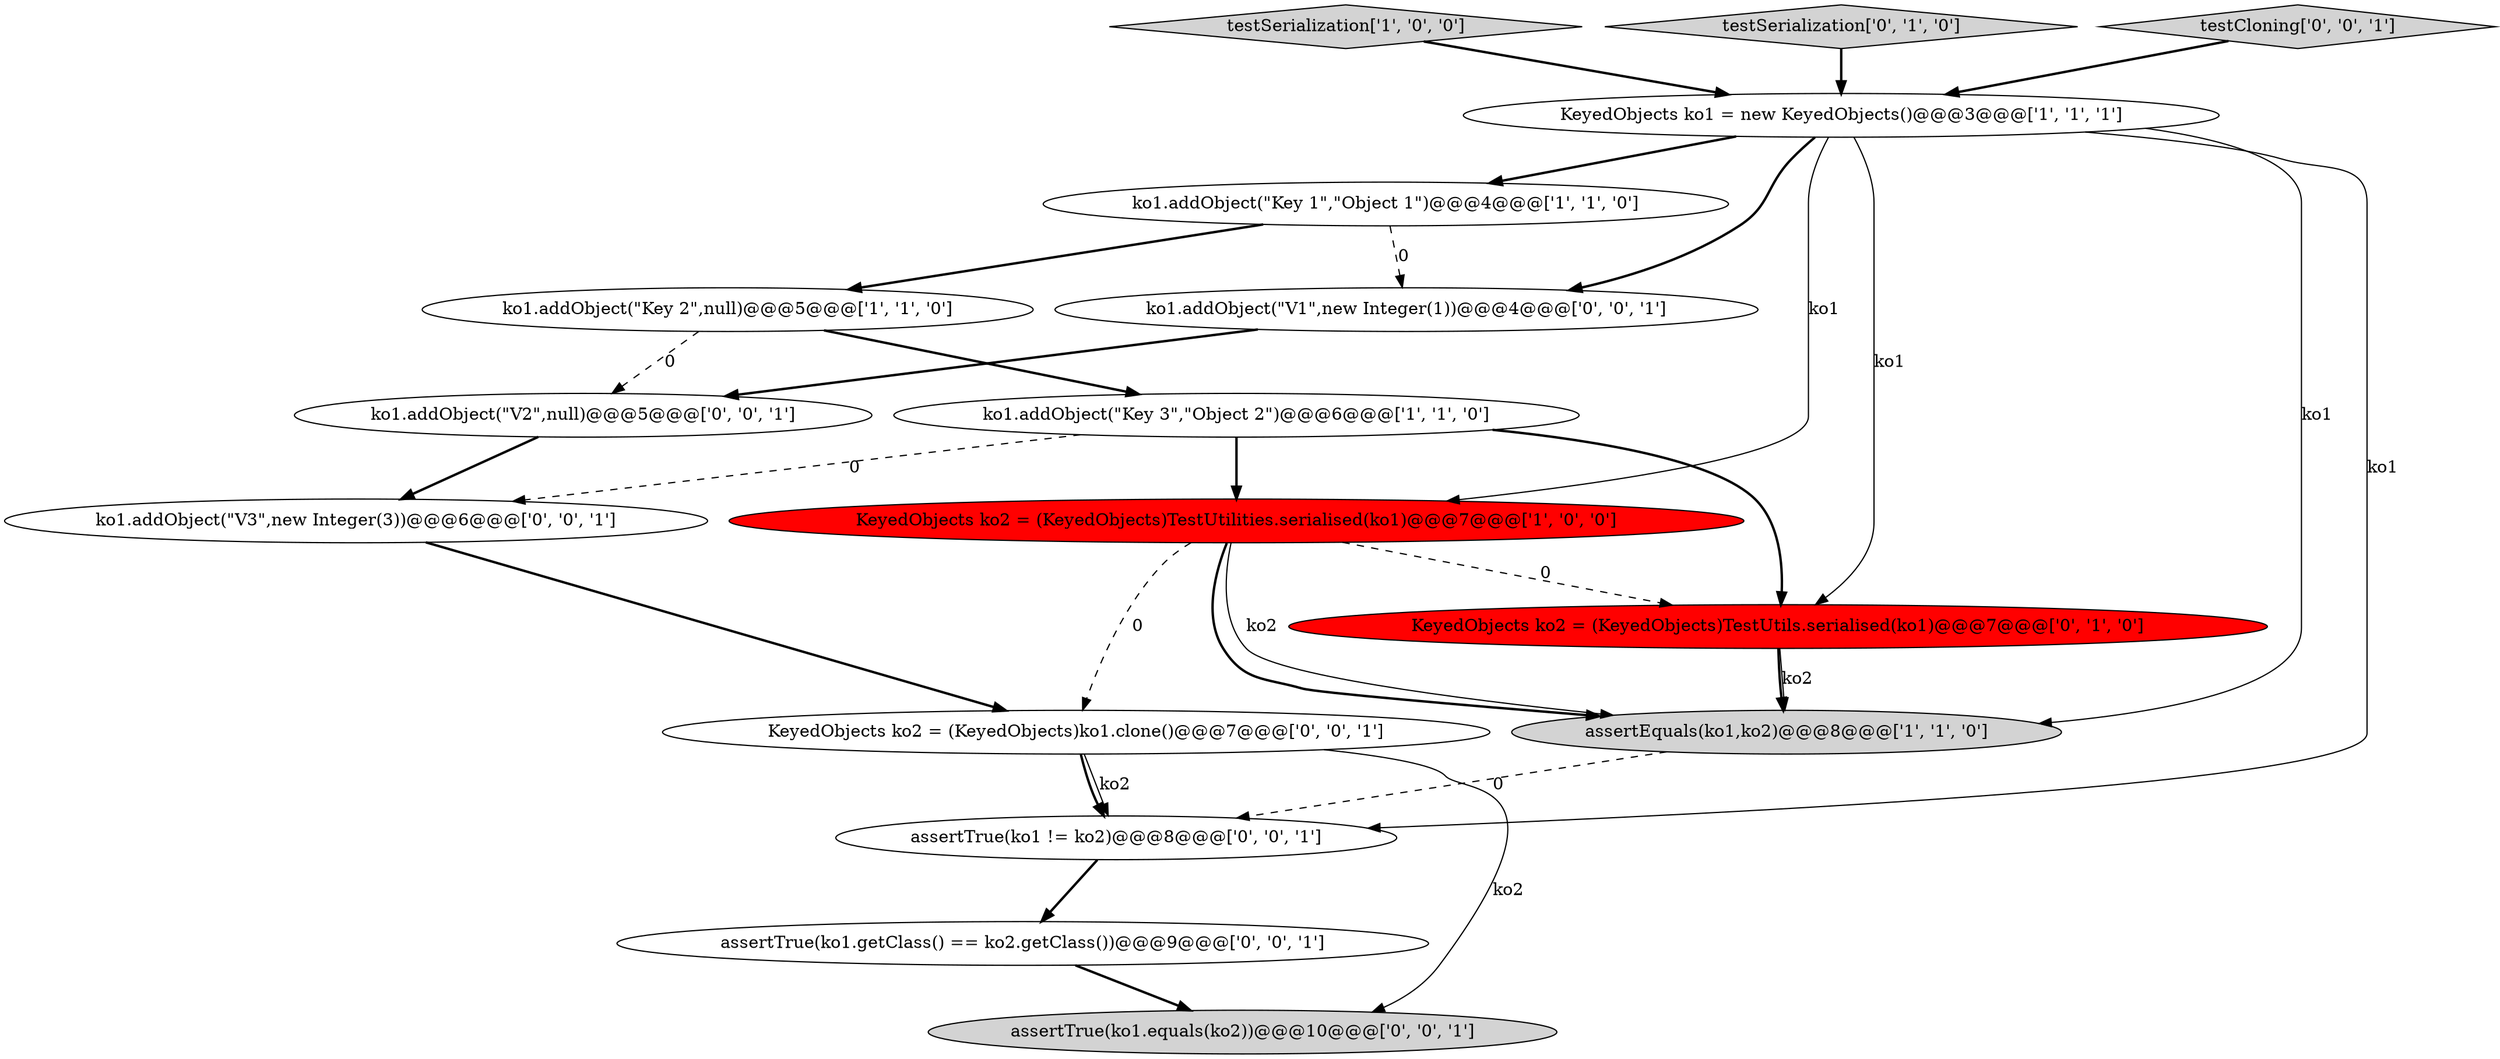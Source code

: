 digraph {
2 [style = filled, label = "ko1.addObject(\"Key 3\",\"Object 2\")@@@6@@@['1', '1', '0']", fillcolor = white, shape = ellipse image = "AAA0AAABBB1BBB"];
3 [style = filled, label = "testSerialization['1', '0', '0']", fillcolor = lightgray, shape = diamond image = "AAA0AAABBB1BBB"];
6 [style = filled, label = "ko1.addObject(\"Key 1\",\"Object 1\")@@@4@@@['1', '1', '0']", fillcolor = white, shape = ellipse image = "AAA0AAABBB1BBB"];
7 [style = filled, label = "testSerialization['0', '1', '0']", fillcolor = lightgray, shape = diamond image = "AAA0AAABBB2BBB"];
12 [style = filled, label = "testCloning['0', '0', '1']", fillcolor = lightgray, shape = diamond image = "AAA0AAABBB3BBB"];
13 [style = filled, label = "assertTrue(ko1.equals(ko2))@@@10@@@['0', '0', '1']", fillcolor = lightgray, shape = ellipse image = "AAA0AAABBB3BBB"];
8 [style = filled, label = "KeyedObjects ko2 = (KeyedObjects)TestUtils.serialised(ko1)@@@7@@@['0', '1', '0']", fillcolor = red, shape = ellipse image = "AAA1AAABBB2BBB"];
9 [style = filled, label = "ko1.addObject(\"V2\",null)@@@5@@@['0', '0', '1']", fillcolor = white, shape = ellipse image = "AAA0AAABBB3BBB"];
11 [style = filled, label = "assertTrue(ko1 != ko2)@@@8@@@['0', '0', '1']", fillcolor = white, shape = ellipse image = "AAA0AAABBB3BBB"];
0 [style = filled, label = "assertEquals(ko1,ko2)@@@8@@@['1', '1', '0']", fillcolor = lightgray, shape = ellipse image = "AAA0AAABBB1BBB"];
1 [style = filled, label = "KeyedObjects ko1 = new KeyedObjects()@@@3@@@['1', '1', '1']", fillcolor = white, shape = ellipse image = "AAA0AAABBB1BBB"];
14 [style = filled, label = "ko1.addObject(\"V1\",new Integer(1))@@@4@@@['0', '0', '1']", fillcolor = white, shape = ellipse image = "AAA0AAABBB3BBB"];
16 [style = filled, label = "assertTrue(ko1.getClass() == ko2.getClass())@@@9@@@['0', '0', '1']", fillcolor = white, shape = ellipse image = "AAA0AAABBB3BBB"];
5 [style = filled, label = "KeyedObjects ko2 = (KeyedObjects)TestUtilities.serialised(ko1)@@@7@@@['1', '0', '0']", fillcolor = red, shape = ellipse image = "AAA1AAABBB1BBB"];
4 [style = filled, label = "ko1.addObject(\"Key 2\",null)@@@5@@@['1', '1', '0']", fillcolor = white, shape = ellipse image = "AAA0AAABBB1BBB"];
15 [style = filled, label = "ko1.addObject(\"V3\",new Integer(3))@@@6@@@['0', '0', '1']", fillcolor = white, shape = ellipse image = "AAA0AAABBB3BBB"];
10 [style = filled, label = "KeyedObjects ko2 = (KeyedObjects)ko1.clone()@@@7@@@['0', '0', '1']", fillcolor = white, shape = ellipse image = "AAA0AAABBB3BBB"];
11->16 [style = bold, label=""];
15->10 [style = bold, label=""];
16->13 [style = bold, label=""];
7->1 [style = bold, label=""];
3->1 [style = bold, label=""];
10->11 [style = solid, label="ko2"];
0->11 [style = dashed, label="0"];
4->2 [style = bold, label=""];
6->14 [style = dashed, label="0"];
12->1 [style = bold, label=""];
5->0 [style = solid, label="ko2"];
2->15 [style = dashed, label="0"];
8->0 [style = bold, label=""];
1->0 [style = solid, label="ko1"];
6->4 [style = bold, label=""];
1->5 [style = solid, label="ko1"];
4->9 [style = dashed, label="0"];
1->6 [style = bold, label=""];
5->0 [style = bold, label=""];
5->10 [style = dashed, label="0"];
9->15 [style = bold, label=""];
10->13 [style = solid, label="ko2"];
5->8 [style = dashed, label="0"];
8->0 [style = solid, label="ko2"];
14->9 [style = bold, label=""];
1->14 [style = bold, label=""];
1->11 [style = solid, label="ko1"];
1->8 [style = solid, label="ko1"];
2->8 [style = bold, label=""];
2->5 [style = bold, label=""];
10->11 [style = bold, label=""];
}
